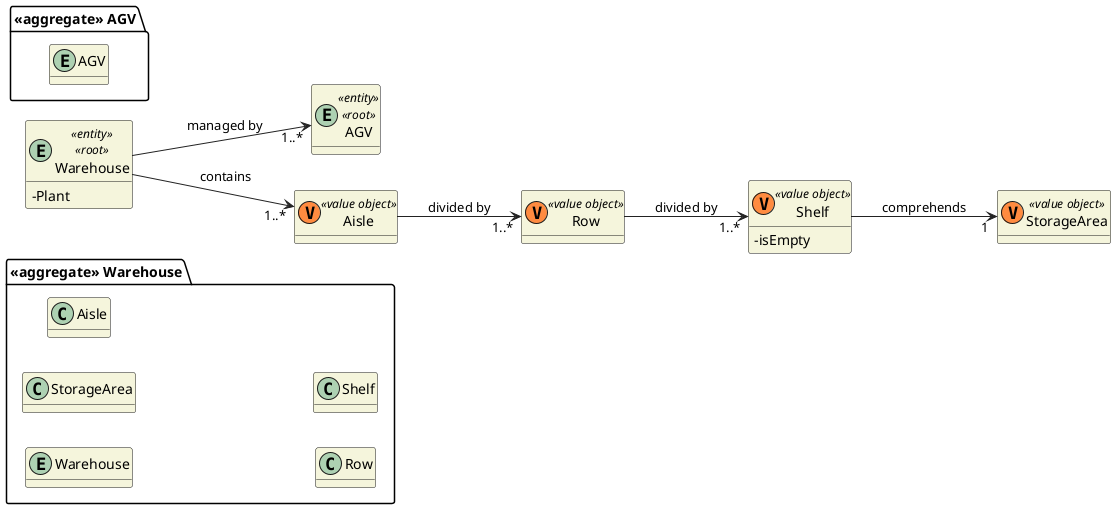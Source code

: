 @startuml

hide methods
left to right direction
skinparam classAttributeIconSize 0
skinparam classBackgroundColor beige
skinparam ArrowColor #222222

package "<<aggregate>> Warehouse" {
    entity Warehouse
    class StorageArea
    class Aisle
    class Row
    class Shelf
}

package "<<aggregate>> AGV" {
    entity AGV
}

entity AGV <<entity>> <<root>> {}

entity Warehouse <<entity>> <<root>> {
-Plant
}

class Shelf <<(V,#FF8B40) value object>>{
-isEmpty
}

class StorageArea <<(V,#FF8B40) value object>>{}

class Aisle <<(V,#FF8B40) value object>>{}

class Row <<(V,#FF8B40) value object>>{}

Warehouse --> "1..*" Aisle : contains

Warehouse --> "1..*" AGV : managed by

Aisle --> "1..*" Row : divided by

Row --> "1..*" Shelf : divided by

Shelf --> "1" StorageArea : comprehends

@enduml